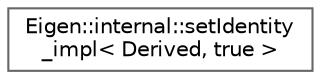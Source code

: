digraph "Graphical Class Hierarchy"
{
 // LATEX_PDF_SIZE
  bgcolor="transparent";
  edge [fontname=Helvetica,fontsize=10,labelfontname=Helvetica,labelfontsize=10];
  node [fontname=Helvetica,fontsize=10,shape=box,height=0.2,width=0.4];
  rankdir="LR";
  Node0 [id="Node000000",label="Eigen::internal::setIdentity\l_impl\< Derived, true \>",height=0.2,width=0.4,color="grey40", fillcolor="white", style="filled",URL="$structEigen_1_1internal_1_1setIdentity__impl_3_01Derived_00_01true_01_4.html",tooltip=" "];
}
